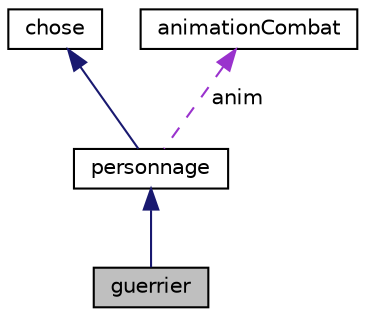 digraph "guerrier"
{
  edge [fontname="Helvetica",fontsize="10",labelfontname="Helvetica",labelfontsize="10"];
  node [fontname="Helvetica",fontsize="10",shape=record];
  Node3 [label="guerrier",height=0.2,width=0.4,color="black", fillcolor="grey75", style="filled", fontcolor="black"];
  Node4 -> Node3 [dir="back",color="midnightblue",fontsize="10",style="solid",fontname="Helvetica"];
  Node4 [label="personnage",height=0.2,width=0.4,color="black", fillcolor="white", style="filled",URL="$classpersonnage.html",tooltip="creer et gerre les personnages joueurs et IA du jeu "];
  Node5 -> Node4 [dir="back",color="midnightblue",fontsize="10",style="solid",fontname="Helvetica"];
  Node5 [label="chose",height=0.2,width=0.4,color="black", fillcolor="white", style="filled",URL="$classchose.html",tooltip="creer les entites basique du jeu "];
  Node6 -> Node4 [dir="back",color="darkorchid3",fontsize="10",style="dashed",label=" anim" ,fontname="Helvetica"];
  Node6 [label="animationCombat",height=0.2,width=0.4,color="black", fillcolor="white", style="filled",URL="$classanimation_combat.html",tooltip="permet de creer des animations "];
}
